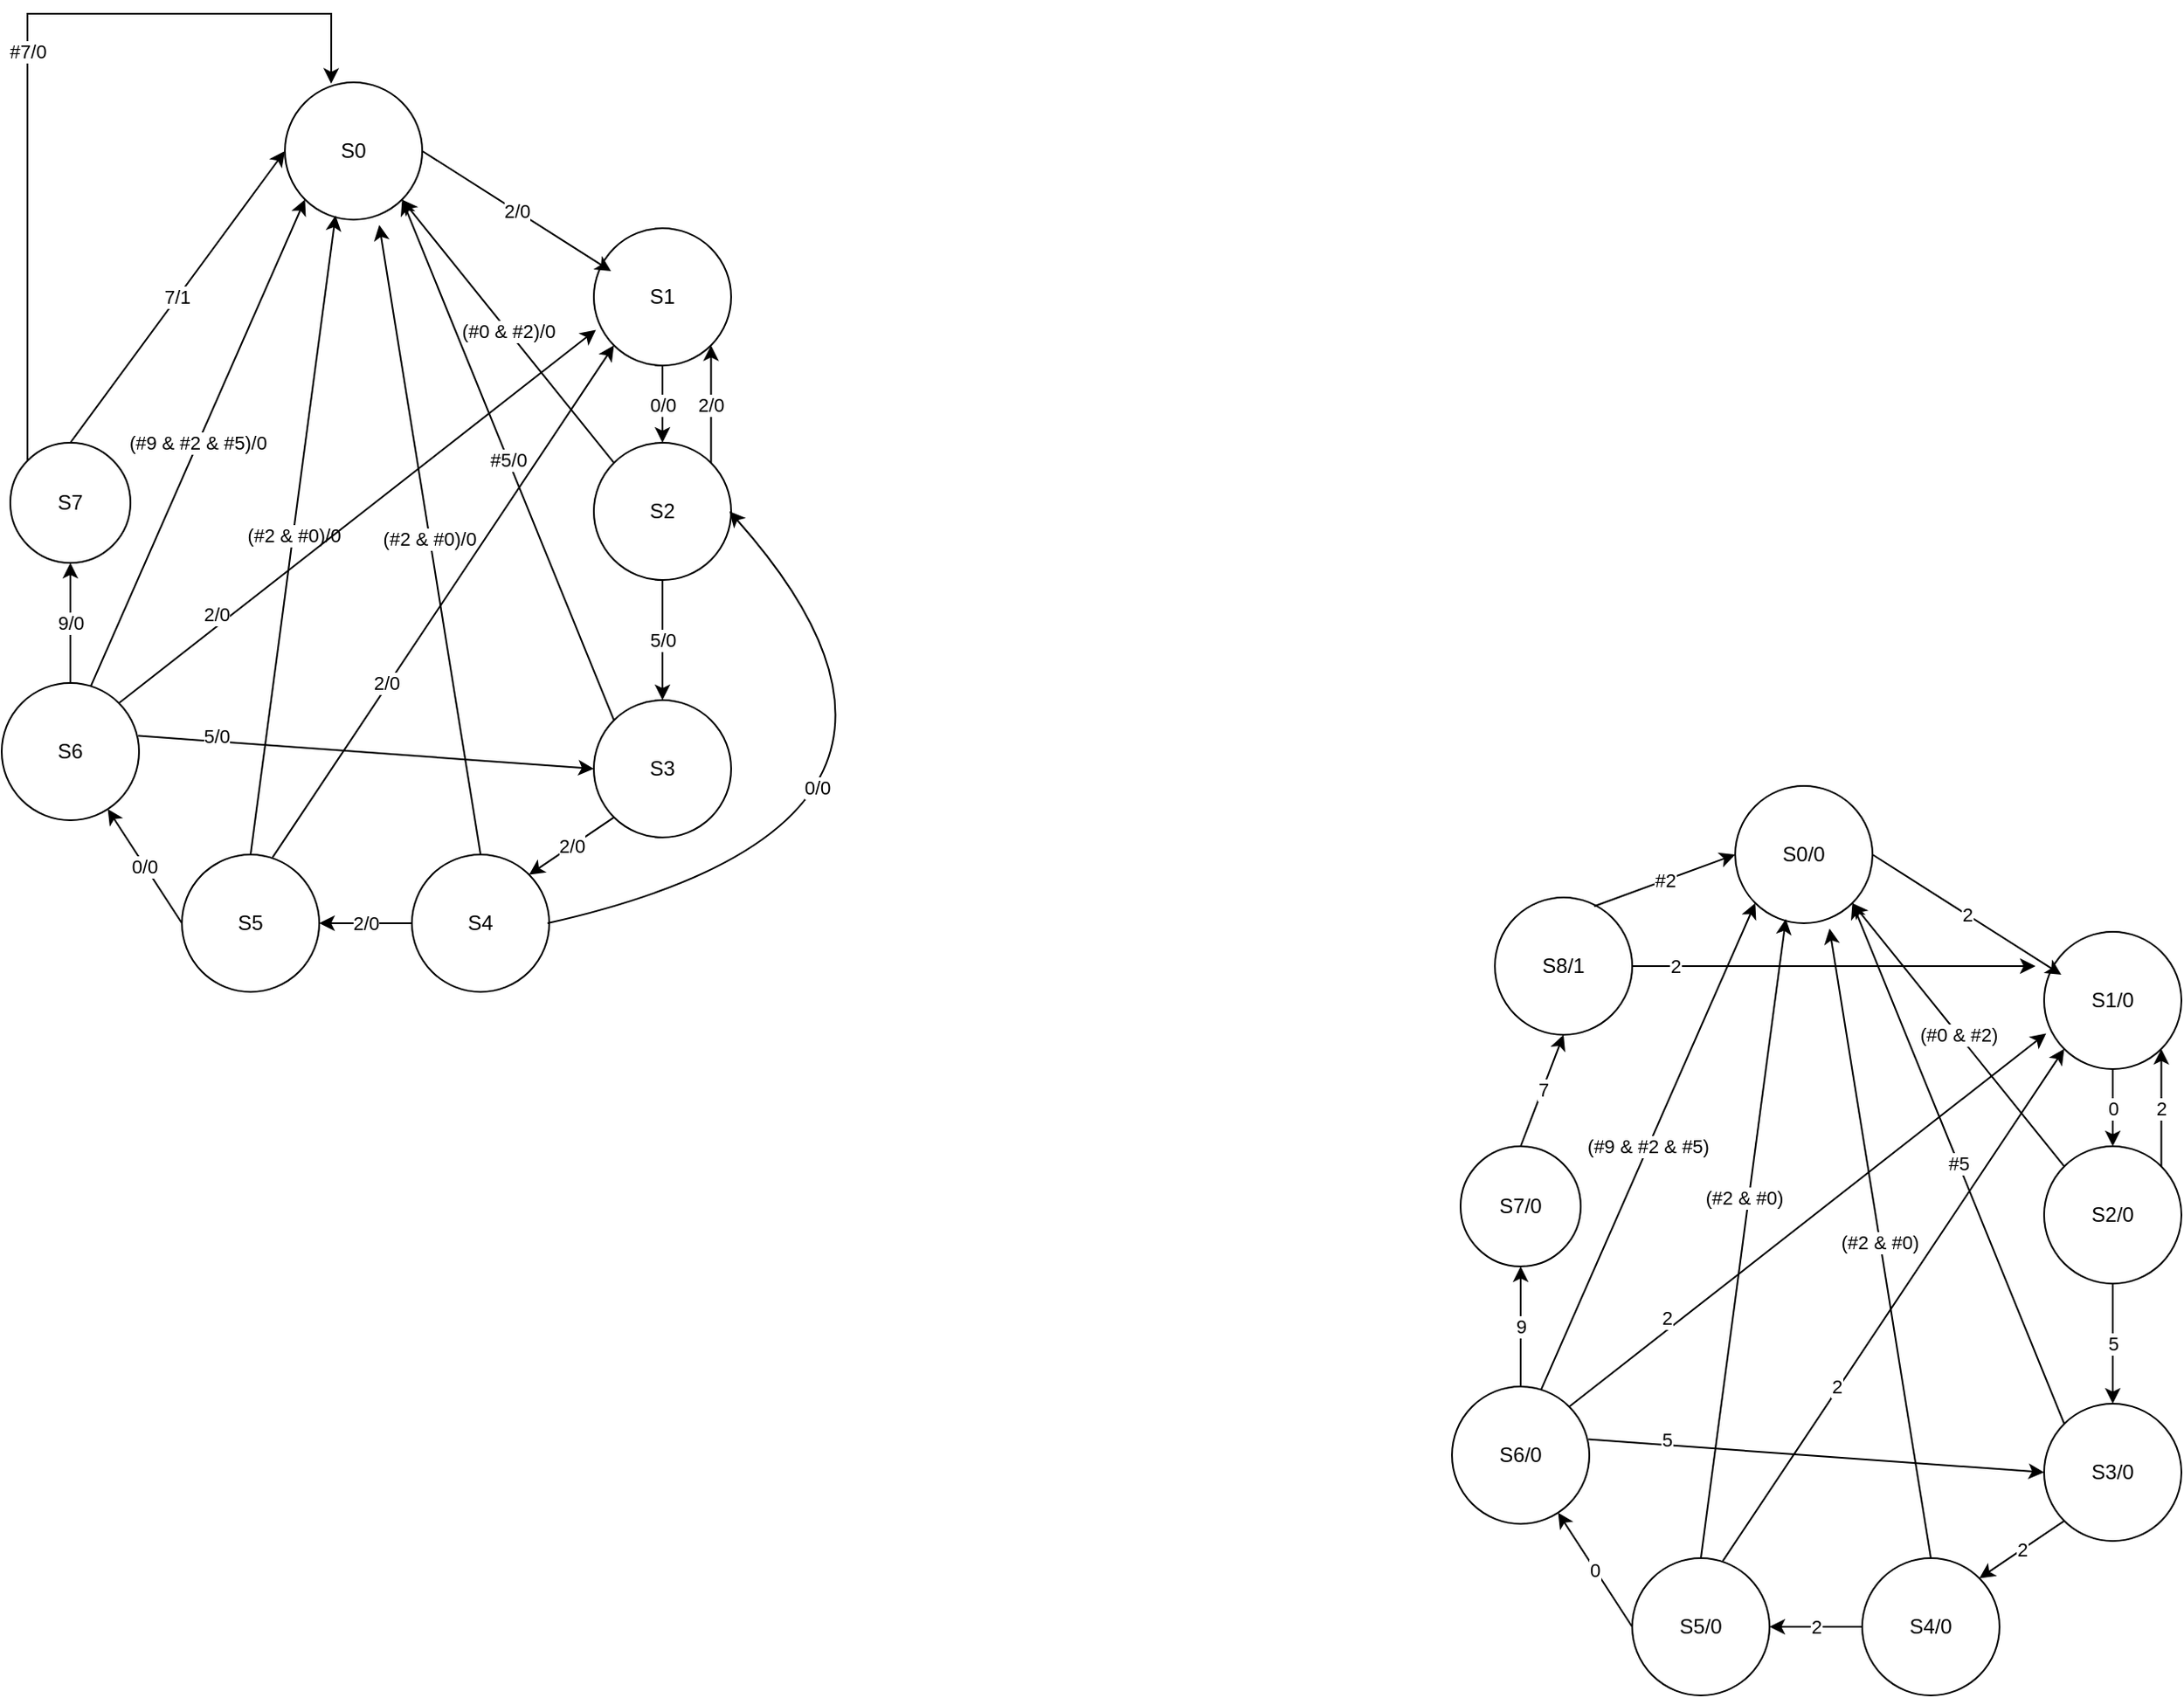 <mxfile version="17.4.6" type="github">
  <diagram id="Q3z_xrA6hkHFmgfPszHu" name="Page-1">
    <mxGraphModel dx="782" dy="460" grid="1" gridSize="10" guides="1" tooltips="1" connect="1" arrows="1" fold="1" page="1" pageScale="1" pageWidth="827" pageHeight="1169" math="0" shadow="0">
      <root>
        <mxCell id="0" />
        <mxCell id="1" parent="0" />
        <mxCell id="4wWBXKbRoLQD5Z1DzByH-2" value="S0" style="ellipse;whiteSpace=wrap;html=1;aspect=fixed;" parent="1" vertex="1">
          <mxGeometry x="260" y="70" width="80" height="80" as="geometry" />
        </mxCell>
        <mxCell id="4wWBXKbRoLQD5Z1DzByH-13" value="0/0" style="edgeStyle=orthogonalEdgeStyle;rounded=0;orthogonalLoop=1;jettySize=auto;html=1;entryX=0.5;entryY=0;entryDx=0;entryDy=0;" parent="1" source="4wWBXKbRoLQD5Z1DzByH-3" target="4wWBXKbRoLQD5Z1DzByH-4" edge="1">
          <mxGeometry relative="1" as="geometry" />
        </mxCell>
        <mxCell id="4wWBXKbRoLQD5Z1DzByH-3" value="S1" style="ellipse;whiteSpace=wrap;html=1;aspect=fixed;" parent="1" vertex="1">
          <mxGeometry x="440" y="155" width="80" height="80" as="geometry" />
        </mxCell>
        <mxCell id="4wWBXKbRoLQD5Z1DzByH-14" value="5/0" style="edgeStyle=orthogonalEdgeStyle;rounded=0;orthogonalLoop=1;jettySize=auto;html=1;entryX=0.5;entryY=0;entryDx=0;entryDy=0;" parent="1" source="4wWBXKbRoLQD5Z1DzByH-4" target="4wWBXKbRoLQD5Z1DzByH-6" edge="1">
          <mxGeometry relative="1" as="geometry" />
        </mxCell>
        <mxCell id="4wWBXKbRoLQD5Z1DzByH-25" value="2/0" style="edgeStyle=orthogonalEdgeStyle;rounded=0;orthogonalLoop=1;jettySize=auto;html=1;exitX=1;exitY=0;exitDx=0;exitDy=0;entryX=1;entryY=1;entryDx=0;entryDy=0;" parent="1" source="4wWBXKbRoLQD5Z1DzByH-4" target="4wWBXKbRoLQD5Z1DzByH-3" edge="1">
          <mxGeometry relative="1" as="geometry" />
        </mxCell>
        <mxCell id="4wWBXKbRoLQD5Z1DzByH-4" value="S2" style="ellipse;whiteSpace=wrap;html=1;aspect=fixed;" parent="1" vertex="1">
          <mxGeometry x="440" y="280" width="80" height="80" as="geometry" />
        </mxCell>
        <mxCell id="4wWBXKbRoLQD5Z1DzByH-42" value="#7/0" style="edgeStyle=orthogonalEdgeStyle;rounded=0;orthogonalLoop=1;jettySize=auto;html=1;entryX=0.337;entryY=0.01;entryDx=0;entryDy=0;entryPerimeter=0;" parent="1" source="4wWBXKbRoLQD5Z1DzByH-5" target="4wWBXKbRoLQD5Z1DzByH-2" edge="1">
          <mxGeometry relative="1" as="geometry">
            <mxPoint x="135" y="30" as="targetPoint" />
            <Array as="points">
              <mxPoint x="110" y="30" />
              <mxPoint x="287" y="30" />
            </Array>
          </mxGeometry>
        </mxCell>
        <mxCell id="4wWBXKbRoLQD5Z1DzByH-5" value="S7" style="ellipse;whiteSpace=wrap;html=1;aspect=fixed;" parent="1" vertex="1">
          <mxGeometry x="100" y="280" width="70" height="70" as="geometry" />
        </mxCell>
        <mxCell id="4wWBXKbRoLQD5Z1DzByH-6" value="S3" style="ellipse;whiteSpace=wrap;html=1;aspect=fixed;" parent="1" vertex="1">
          <mxGeometry x="440" y="430" width="80" height="80" as="geometry" />
        </mxCell>
        <mxCell id="4wWBXKbRoLQD5Z1DzByH-16" value="9/0" style="edgeStyle=orthogonalEdgeStyle;rounded=0;orthogonalLoop=1;jettySize=auto;html=1;entryX=0.5;entryY=1;entryDx=0;entryDy=0;" parent="1" source="4wWBXKbRoLQD5Z1DzByH-7" target="4wWBXKbRoLQD5Z1DzByH-5" edge="1">
          <mxGeometry relative="1" as="geometry" />
        </mxCell>
        <mxCell id="4wWBXKbRoLQD5Z1DzByH-7" value="S6" style="ellipse;whiteSpace=wrap;html=1;aspect=fixed;" parent="1" vertex="1">
          <mxGeometry x="95" y="420" width="80" height="80" as="geometry" />
        </mxCell>
        <mxCell id="4wWBXKbRoLQD5Z1DzByH-15" value="2/0" style="edgeStyle=orthogonalEdgeStyle;rounded=0;orthogonalLoop=1;jettySize=auto;html=1;entryX=1;entryY=0.5;entryDx=0;entryDy=0;" parent="1" source="4wWBXKbRoLQD5Z1DzByH-8" target="4wWBXKbRoLQD5Z1DzByH-10" edge="1">
          <mxGeometry relative="1" as="geometry" />
        </mxCell>
        <mxCell id="4wWBXKbRoLQD5Z1DzByH-8" value="S4" style="ellipse;whiteSpace=wrap;html=1;aspect=fixed;" parent="1" vertex="1">
          <mxGeometry x="334" y="520" width="80" height="80" as="geometry" />
        </mxCell>
        <mxCell id="4wWBXKbRoLQD5Z1DzByH-10" value="S5" style="ellipse;whiteSpace=wrap;html=1;aspect=fixed;" parent="1" vertex="1">
          <mxGeometry x="200" y="520" width="80" height="80" as="geometry" />
        </mxCell>
        <mxCell id="4wWBXKbRoLQD5Z1DzByH-11" value="2/0" style="endArrow=classic;html=1;rounded=0;exitX=1;exitY=0.5;exitDx=0;exitDy=0;" parent="1" source="4wWBXKbRoLQD5Z1DzByH-2" edge="1">
          <mxGeometry width="50" height="50" relative="1" as="geometry">
            <mxPoint x="440" y="320" as="sourcePoint" />
            <mxPoint x="450" y="180" as="targetPoint" />
          </mxGeometry>
        </mxCell>
        <mxCell id="4wWBXKbRoLQD5Z1DzByH-19" value="2/0" style="endArrow=classic;html=1;rounded=0;exitX=0;exitY=1;exitDx=0;exitDy=0;entryX=1;entryY=0;entryDx=0;entryDy=0;" parent="1" source="4wWBXKbRoLQD5Z1DzByH-6" target="4wWBXKbRoLQD5Z1DzByH-8" edge="1">
          <mxGeometry width="50" height="50" relative="1" as="geometry">
            <mxPoint x="396" y="320" as="sourcePoint" />
            <mxPoint x="446" y="270" as="targetPoint" />
          </mxGeometry>
        </mxCell>
        <mxCell id="4wWBXKbRoLQD5Z1DzByH-20" value="0/0" style="endArrow=classic;html=1;rounded=0;exitX=0;exitY=0.5;exitDx=0;exitDy=0;" parent="1" source="4wWBXKbRoLQD5Z1DzByH-10" target="4wWBXKbRoLQD5Z1DzByH-7" edge="1">
          <mxGeometry width="50" height="50" relative="1" as="geometry">
            <mxPoint x="440" y="320" as="sourcePoint" />
            <mxPoint x="490" y="270" as="targetPoint" />
          </mxGeometry>
        </mxCell>
        <mxCell id="4wWBXKbRoLQD5Z1DzByH-24" value="7/1" style="endArrow=classic;html=1;rounded=0;exitX=0.5;exitY=0;exitDx=0;exitDy=0;entryX=0;entryY=0.5;entryDx=0;entryDy=0;" parent="1" source="4wWBXKbRoLQD5Z1DzByH-5" target="4wWBXKbRoLQD5Z1DzByH-2" edge="1">
          <mxGeometry width="50" height="50" relative="1" as="geometry">
            <mxPoint x="159.749" y="170.251" as="sourcePoint" />
            <mxPoint x="490" y="270" as="targetPoint" />
          </mxGeometry>
        </mxCell>
        <mxCell id="4wWBXKbRoLQD5Z1DzByH-26" value="(#0 &amp;amp; #2)/0" style="endArrow=classic;html=1;rounded=0;entryX=1;entryY=1;entryDx=0;entryDy=0;exitX=0;exitY=0;exitDx=0;exitDy=0;" parent="1" source="4wWBXKbRoLQD5Z1DzByH-4" target="4wWBXKbRoLQD5Z1DzByH-2" edge="1">
          <mxGeometry width="50" height="50" relative="1" as="geometry">
            <mxPoint x="440" y="320" as="sourcePoint" />
            <mxPoint x="490" y="270" as="targetPoint" />
          </mxGeometry>
        </mxCell>
        <mxCell id="4wWBXKbRoLQD5Z1DzByH-28" value="#5/0" style="endArrow=classic;html=1;rounded=0;exitX=0;exitY=0;exitDx=0;exitDy=0;entryX=1;entryY=1;entryDx=0;entryDy=0;" parent="1" source="4wWBXKbRoLQD5Z1DzByH-6" target="4wWBXKbRoLQD5Z1DzByH-2" edge="1">
          <mxGeometry width="50" height="50" relative="1" as="geometry">
            <mxPoint x="440" y="320" as="sourcePoint" />
            <mxPoint x="290" y="180" as="targetPoint" />
          </mxGeometry>
        </mxCell>
        <mxCell id="4wWBXKbRoLQD5Z1DzByH-31" value="(#2 &amp;amp; #0)/0" style="endArrow=classic;html=1;rounded=0;exitX=0.5;exitY=0;exitDx=0;exitDy=0;entryX=0.687;entryY=1.039;entryDx=0;entryDy=0;entryPerimeter=0;" parent="1" source="4wWBXKbRoLQD5Z1DzByH-8" target="4wWBXKbRoLQD5Z1DzByH-2" edge="1">
          <mxGeometry width="50" height="50" relative="1" as="geometry">
            <mxPoint x="680" y="550" as="sourcePoint" />
            <mxPoint x="730" y="500" as="targetPoint" />
          </mxGeometry>
        </mxCell>
        <mxCell id="4wWBXKbRoLQD5Z1DzByH-32" value="0/0" style="curved=1;endArrow=classic;html=1;rounded=0;exitX=1;exitY=0.5;exitDx=0;exitDy=0;entryX=1;entryY=0.5;entryDx=0;entryDy=0;" parent="1" edge="1">
          <mxGeometry x="-0.335" y="43" width="50" height="50" relative="1" as="geometry">
            <mxPoint x="413.0" y="560" as="sourcePoint" />
            <mxPoint x="519" y="320" as="targetPoint" />
            <Array as="points">
              <mxPoint x="679" y="500" />
            </Array>
            <mxPoint as="offset" />
          </mxGeometry>
        </mxCell>
        <mxCell id="4wWBXKbRoLQD5Z1DzByH-33" value="2/0" style="endArrow=classic;html=1;rounded=0;exitX=0.66;exitY=0.021;exitDx=0;exitDy=0;exitPerimeter=0;entryX=0;entryY=1;entryDx=0;entryDy=0;" parent="1" source="4wWBXKbRoLQD5Z1DzByH-10" target="4wWBXKbRoLQD5Z1DzByH-3" edge="1">
          <mxGeometry x="-0.32" width="50" height="50" relative="1" as="geometry">
            <mxPoint x="480" y="450" as="sourcePoint" />
            <mxPoint x="530" y="400" as="targetPoint" />
            <mxPoint x="-1" as="offset" />
          </mxGeometry>
        </mxCell>
        <mxCell id="4wWBXKbRoLQD5Z1DzByH-34" value="(#2 &amp;amp; #0)/0" style="endArrow=classic;html=1;rounded=0;exitX=0.5;exitY=0;exitDx=0;exitDy=0;entryX=0.369;entryY=0.969;entryDx=0;entryDy=0;entryPerimeter=0;" parent="1" source="4wWBXKbRoLQD5Z1DzByH-10" target="4wWBXKbRoLQD5Z1DzByH-2" edge="1">
          <mxGeometry width="50" height="50" relative="1" as="geometry">
            <mxPoint x="480" y="330" as="sourcePoint" />
            <mxPoint x="530" y="280" as="targetPoint" />
          </mxGeometry>
        </mxCell>
        <mxCell id="4wWBXKbRoLQD5Z1DzByH-35" value="2/0" style="endArrow=classic;html=1;rounded=0;exitX=1;exitY=0;exitDx=0;exitDy=0;entryX=0.015;entryY=0.74;entryDx=0;entryDy=0;entryPerimeter=0;" parent="1" source="4wWBXKbRoLQD5Z1DzByH-7" target="4wWBXKbRoLQD5Z1DzByH-3" edge="1">
          <mxGeometry x="-0.566" y="6" width="50" height="50" relative="1" as="geometry">
            <mxPoint x="480" y="330" as="sourcePoint" />
            <mxPoint x="530" y="280" as="targetPoint" />
            <mxPoint as="offset" />
          </mxGeometry>
        </mxCell>
        <mxCell id="4wWBXKbRoLQD5Z1DzByH-36" value="(#9 &amp;amp; #2 &amp;amp; #5)/0" style="endArrow=classic;html=1;rounded=0;exitX=0.65;exitY=0.021;exitDx=0;exitDy=0;exitPerimeter=0;entryX=0;entryY=1;entryDx=0;entryDy=0;" parent="1" source="4wWBXKbRoLQD5Z1DzByH-7" target="4wWBXKbRoLQD5Z1DzByH-2" edge="1">
          <mxGeometry width="50" height="50" relative="1" as="geometry">
            <mxPoint x="480" y="330" as="sourcePoint" />
            <mxPoint x="530" y="280" as="targetPoint" />
          </mxGeometry>
        </mxCell>
        <mxCell id="4wWBXKbRoLQD5Z1DzByH-37" value="5/0" style="endArrow=classic;html=1;rounded=0;exitX=0.994;exitY=0.385;exitDx=0;exitDy=0;exitPerimeter=0;entryX=0;entryY=0.5;entryDx=0;entryDy=0;" parent="1" source="4wWBXKbRoLQD5Z1DzByH-7" target="4wWBXKbRoLQD5Z1DzByH-6" edge="1">
          <mxGeometry x="-0.659" y="3" width="50" height="50" relative="1" as="geometry">
            <mxPoint x="480" y="330" as="sourcePoint" />
            <mxPoint x="530" y="280" as="targetPoint" />
            <mxPoint as="offset" />
          </mxGeometry>
        </mxCell>
        <mxCell id="LJjOOVLYwxq6u8BVSzEg-79" value="S0/0" style="ellipse;whiteSpace=wrap;html=1;aspect=fixed;" vertex="1" parent="1">
          <mxGeometry x="1105" y="480" width="80" height="80" as="geometry" />
        </mxCell>
        <mxCell id="LJjOOVLYwxq6u8BVSzEg-80" value="0" style="edgeStyle=orthogonalEdgeStyle;rounded=0;orthogonalLoop=1;jettySize=auto;html=1;entryX=0.5;entryY=0;entryDx=0;entryDy=0;" edge="1" parent="1" source="LJjOOVLYwxq6u8BVSzEg-81" target="LJjOOVLYwxq6u8BVSzEg-84">
          <mxGeometry relative="1" as="geometry" />
        </mxCell>
        <mxCell id="LJjOOVLYwxq6u8BVSzEg-81" value="S1/0" style="ellipse;whiteSpace=wrap;html=1;aspect=fixed;" vertex="1" parent="1">
          <mxGeometry x="1285" y="565" width="80" height="80" as="geometry" />
        </mxCell>
        <mxCell id="LJjOOVLYwxq6u8BVSzEg-82" value="5" style="edgeStyle=orthogonalEdgeStyle;rounded=0;orthogonalLoop=1;jettySize=auto;html=1;entryX=0.5;entryY=0;entryDx=0;entryDy=0;" edge="1" parent="1" source="LJjOOVLYwxq6u8BVSzEg-84" target="LJjOOVLYwxq6u8BVSzEg-87">
          <mxGeometry relative="1" as="geometry" />
        </mxCell>
        <mxCell id="LJjOOVLYwxq6u8BVSzEg-83" value="2" style="edgeStyle=orthogonalEdgeStyle;rounded=0;orthogonalLoop=1;jettySize=auto;html=1;exitX=1;exitY=0;exitDx=0;exitDy=0;entryX=1;entryY=1;entryDx=0;entryDy=0;" edge="1" parent="1" source="LJjOOVLYwxq6u8BVSzEg-84" target="LJjOOVLYwxq6u8BVSzEg-81">
          <mxGeometry relative="1" as="geometry" />
        </mxCell>
        <mxCell id="LJjOOVLYwxq6u8BVSzEg-84" value="S2/0" style="ellipse;whiteSpace=wrap;html=1;aspect=fixed;" vertex="1" parent="1">
          <mxGeometry x="1285" y="690" width="80" height="80" as="geometry" />
        </mxCell>
        <mxCell id="LJjOOVLYwxq6u8BVSzEg-86" value="S7/0" style="ellipse;whiteSpace=wrap;html=1;aspect=fixed;" vertex="1" parent="1">
          <mxGeometry x="945" y="690" width="70" height="70" as="geometry" />
        </mxCell>
        <mxCell id="LJjOOVLYwxq6u8BVSzEg-87" value="S3/0" style="ellipse;whiteSpace=wrap;html=1;aspect=fixed;" vertex="1" parent="1">
          <mxGeometry x="1285" y="840" width="80" height="80" as="geometry" />
        </mxCell>
        <mxCell id="LJjOOVLYwxq6u8BVSzEg-88" value="9" style="edgeStyle=orthogonalEdgeStyle;rounded=0;orthogonalLoop=1;jettySize=auto;html=1;entryX=0.5;entryY=1;entryDx=0;entryDy=0;" edge="1" parent="1" source="LJjOOVLYwxq6u8BVSzEg-89" target="LJjOOVLYwxq6u8BVSzEg-86">
          <mxGeometry relative="1" as="geometry" />
        </mxCell>
        <mxCell id="LJjOOVLYwxq6u8BVSzEg-89" value="S6/0" style="ellipse;whiteSpace=wrap;html=1;aspect=fixed;" vertex="1" parent="1">
          <mxGeometry x="940" y="830" width="80" height="80" as="geometry" />
        </mxCell>
        <mxCell id="LJjOOVLYwxq6u8BVSzEg-90" value="2" style="edgeStyle=orthogonalEdgeStyle;rounded=0;orthogonalLoop=1;jettySize=auto;html=1;entryX=1;entryY=0.5;entryDx=0;entryDy=0;" edge="1" parent="1" source="LJjOOVLYwxq6u8BVSzEg-91" target="LJjOOVLYwxq6u8BVSzEg-92">
          <mxGeometry relative="1" as="geometry" />
        </mxCell>
        <mxCell id="LJjOOVLYwxq6u8BVSzEg-91" value="S4/0" style="ellipse;whiteSpace=wrap;html=1;aspect=fixed;" vertex="1" parent="1">
          <mxGeometry x="1179" y="930" width="80" height="80" as="geometry" />
        </mxCell>
        <mxCell id="LJjOOVLYwxq6u8BVSzEg-92" value="S5/0" style="ellipse;whiteSpace=wrap;html=1;aspect=fixed;" vertex="1" parent="1">
          <mxGeometry x="1045" y="930" width="80" height="80" as="geometry" />
        </mxCell>
        <mxCell id="LJjOOVLYwxq6u8BVSzEg-93" value="2" style="endArrow=classic;html=1;rounded=0;exitX=1;exitY=0.5;exitDx=0;exitDy=0;" edge="1" parent="1" source="LJjOOVLYwxq6u8BVSzEg-79">
          <mxGeometry width="50" height="50" relative="1" as="geometry">
            <mxPoint x="1285" y="730" as="sourcePoint" />
            <mxPoint x="1295" y="590" as="targetPoint" />
          </mxGeometry>
        </mxCell>
        <mxCell id="LJjOOVLYwxq6u8BVSzEg-94" value="2" style="endArrow=classic;html=1;rounded=0;exitX=0;exitY=1;exitDx=0;exitDy=0;entryX=1;entryY=0;entryDx=0;entryDy=0;" edge="1" parent="1" source="LJjOOVLYwxq6u8BVSzEg-87" target="LJjOOVLYwxq6u8BVSzEg-91">
          <mxGeometry width="50" height="50" relative="1" as="geometry">
            <mxPoint x="1241" y="730" as="sourcePoint" />
            <mxPoint x="1291" y="680" as="targetPoint" />
          </mxGeometry>
        </mxCell>
        <mxCell id="LJjOOVLYwxq6u8BVSzEg-95" value="0" style="endArrow=classic;html=1;rounded=0;exitX=0;exitY=0.5;exitDx=0;exitDy=0;" edge="1" parent="1" source="LJjOOVLYwxq6u8BVSzEg-92" target="LJjOOVLYwxq6u8BVSzEg-89">
          <mxGeometry width="50" height="50" relative="1" as="geometry">
            <mxPoint x="1285" y="730" as="sourcePoint" />
            <mxPoint x="1335" y="680" as="targetPoint" />
          </mxGeometry>
        </mxCell>
        <mxCell id="LJjOOVLYwxq6u8BVSzEg-97" value="(#0 &amp;amp; #2)" style="endArrow=classic;html=1;rounded=0;entryX=1;entryY=1;entryDx=0;entryDy=0;exitX=0;exitY=0;exitDx=0;exitDy=0;" edge="1" parent="1" source="LJjOOVLYwxq6u8BVSzEg-84" target="LJjOOVLYwxq6u8BVSzEg-79">
          <mxGeometry width="50" height="50" relative="1" as="geometry">
            <mxPoint x="1285" y="730" as="sourcePoint" />
            <mxPoint x="1335" y="680" as="targetPoint" />
          </mxGeometry>
        </mxCell>
        <mxCell id="LJjOOVLYwxq6u8BVSzEg-98" value="#5" style="endArrow=classic;html=1;rounded=0;exitX=0;exitY=0;exitDx=0;exitDy=0;entryX=1;entryY=1;entryDx=0;entryDy=0;" edge="1" parent="1" source="LJjOOVLYwxq6u8BVSzEg-87" target="LJjOOVLYwxq6u8BVSzEg-79">
          <mxGeometry width="50" height="50" relative="1" as="geometry">
            <mxPoint x="1285" y="730" as="sourcePoint" />
            <mxPoint x="1135" y="590" as="targetPoint" />
          </mxGeometry>
        </mxCell>
        <mxCell id="LJjOOVLYwxq6u8BVSzEg-99" value="(#2 &amp;amp; #0)" style="endArrow=classic;html=1;rounded=0;exitX=0.5;exitY=0;exitDx=0;exitDy=0;entryX=0.687;entryY=1.039;entryDx=0;entryDy=0;entryPerimeter=0;" edge="1" parent="1" source="LJjOOVLYwxq6u8BVSzEg-91" target="LJjOOVLYwxq6u8BVSzEg-79">
          <mxGeometry width="50" height="50" relative="1" as="geometry">
            <mxPoint x="1525" y="960" as="sourcePoint" />
            <mxPoint x="1575" y="910" as="targetPoint" />
          </mxGeometry>
        </mxCell>
        <mxCell id="LJjOOVLYwxq6u8BVSzEg-100" value="2" style="endArrow=classic;html=1;rounded=0;exitX=0.66;exitY=0.021;exitDx=0;exitDy=0;exitPerimeter=0;entryX=0;entryY=1;entryDx=0;entryDy=0;" edge="1" parent="1" source="LJjOOVLYwxq6u8BVSzEg-92" target="LJjOOVLYwxq6u8BVSzEg-81">
          <mxGeometry x="-0.32" width="50" height="50" relative="1" as="geometry">
            <mxPoint x="1325" y="860" as="sourcePoint" />
            <mxPoint x="1375" y="810" as="targetPoint" />
            <mxPoint x="-1" as="offset" />
          </mxGeometry>
        </mxCell>
        <mxCell id="LJjOOVLYwxq6u8BVSzEg-101" value="(#2 &amp;amp; #0)" style="endArrow=classic;html=1;rounded=0;exitX=0.5;exitY=0;exitDx=0;exitDy=0;entryX=0.369;entryY=0.969;entryDx=0;entryDy=0;entryPerimeter=0;" edge="1" parent="1" source="LJjOOVLYwxq6u8BVSzEg-92" target="LJjOOVLYwxq6u8BVSzEg-79">
          <mxGeometry x="0.126" y="3" width="50" height="50" relative="1" as="geometry">
            <mxPoint x="1325" y="740" as="sourcePoint" />
            <mxPoint x="1375" y="690" as="targetPoint" />
            <mxPoint as="offset" />
          </mxGeometry>
        </mxCell>
        <mxCell id="LJjOOVLYwxq6u8BVSzEg-102" value="2" style="endArrow=classic;html=1;rounded=0;exitX=1;exitY=0;exitDx=0;exitDy=0;entryX=0.015;entryY=0.74;entryDx=0;entryDy=0;entryPerimeter=0;" edge="1" parent="1" source="LJjOOVLYwxq6u8BVSzEg-89" target="LJjOOVLYwxq6u8BVSzEg-81">
          <mxGeometry x="-0.566" y="6" width="50" height="50" relative="1" as="geometry">
            <mxPoint x="1325" y="740" as="sourcePoint" />
            <mxPoint x="1375" y="690" as="targetPoint" />
            <mxPoint as="offset" />
          </mxGeometry>
        </mxCell>
        <mxCell id="LJjOOVLYwxq6u8BVSzEg-103" value="(#9 &amp;amp; #2 &amp;amp; #5)" style="endArrow=classic;html=1;rounded=0;exitX=0.65;exitY=0.021;exitDx=0;exitDy=0;exitPerimeter=0;entryX=0;entryY=1;entryDx=0;entryDy=0;" edge="1" parent="1" source="LJjOOVLYwxq6u8BVSzEg-89" target="LJjOOVLYwxq6u8BVSzEg-79">
          <mxGeometry width="50" height="50" relative="1" as="geometry">
            <mxPoint x="1325" y="740" as="sourcePoint" />
            <mxPoint x="1375" y="690" as="targetPoint" />
          </mxGeometry>
        </mxCell>
        <mxCell id="LJjOOVLYwxq6u8BVSzEg-104" value="5" style="endArrow=classic;html=1;rounded=0;exitX=0.994;exitY=0.385;exitDx=0;exitDy=0;exitPerimeter=0;entryX=0;entryY=0.5;entryDx=0;entryDy=0;" edge="1" parent="1" source="LJjOOVLYwxq6u8BVSzEg-89" target="LJjOOVLYwxq6u8BVSzEg-87">
          <mxGeometry x="-0.659" y="3" width="50" height="50" relative="1" as="geometry">
            <mxPoint x="1325" y="740" as="sourcePoint" />
            <mxPoint x="1375" y="690" as="targetPoint" />
            <mxPoint as="offset" />
          </mxGeometry>
        </mxCell>
        <mxCell id="LJjOOVLYwxq6u8BVSzEg-111" value="2" style="edgeStyle=orthogonalEdgeStyle;rounded=0;orthogonalLoop=1;jettySize=auto;html=1;" edge="1" parent="1" source="LJjOOVLYwxq6u8BVSzEg-107">
          <mxGeometry x="-0.787" relative="1" as="geometry">
            <mxPoint x="1280" y="585" as="targetPoint" />
            <mxPoint as="offset" />
          </mxGeometry>
        </mxCell>
        <mxCell id="LJjOOVLYwxq6u8BVSzEg-107" value="S8/1" style="ellipse;whiteSpace=wrap;html=1;aspect=fixed;" vertex="1" parent="1">
          <mxGeometry x="965" y="545" width="80" height="80" as="geometry" />
        </mxCell>
        <mxCell id="LJjOOVLYwxq6u8BVSzEg-109" value="7" style="endArrow=classic;html=1;rounded=0;exitX=0.5;exitY=0;exitDx=0;exitDy=0;entryX=0.5;entryY=1;entryDx=0;entryDy=0;" edge="1" parent="1" source="LJjOOVLYwxq6u8BVSzEg-86" target="LJjOOVLYwxq6u8BVSzEg-107">
          <mxGeometry width="50" height="50" relative="1" as="geometry">
            <mxPoint x="1250" y="650" as="sourcePoint" />
            <mxPoint x="1300" y="600" as="targetPoint" />
          </mxGeometry>
        </mxCell>
        <mxCell id="LJjOOVLYwxq6u8BVSzEg-110" value="#2" style="endArrow=classic;html=1;rounded=0;exitX=0.723;exitY=0.064;exitDx=0;exitDy=0;exitPerimeter=0;entryX=0;entryY=0.5;entryDx=0;entryDy=0;" edge="1" parent="1" source="LJjOOVLYwxq6u8BVSzEg-107" target="LJjOOVLYwxq6u8BVSzEg-79">
          <mxGeometry width="50" height="50" relative="1" as="geometry">
            <mxPoint x="1030" y="550" as="sourcePoint" />
            <mxPoint x="1080" y="500" as="targetPoint" />
          </mxGeometry>
        </mxCell>
      </root>
    </mxGraphModel>
  </diagram>
</mxfile>
